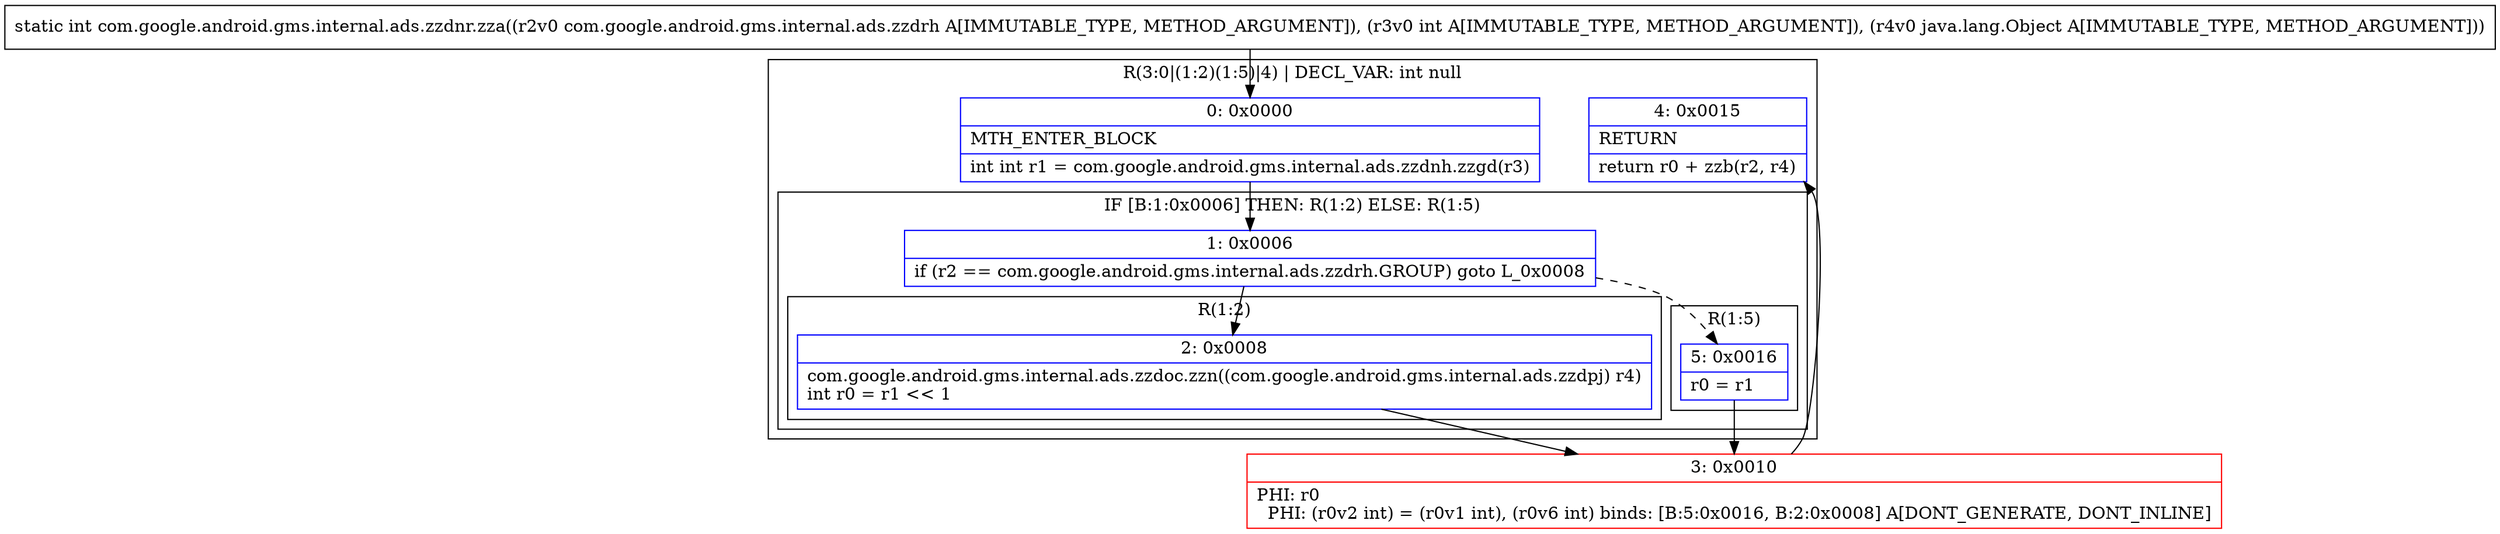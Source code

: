digraph "CFG forcom.google.android.gms.internal.ads.zzdnr.zza(Lcom\/google\/android\/gms\/internal\/ads\/zzdrh;ILjava\/lang\/Object;)I" {
subgraph cluster_Region_1557710862 {
label = "R(3:0|(1:2)(1:5)|4) | DECL_VAR: int null\l";
node [shape=record,color=blue];
Node_0 [shape=record,label="{0\:\ 0x0000|MTH_ENTER_BLOCK\l|int int r1 = com.google.android.gms.internal.ads.zzdnh.zzgd(r3)\l}"];
subgraph cluster_IfRegion_1009914543 {
label = "IF [B:1:0x0006] THEN: R(1:2) ELSE: R(1:5)";
node [shape=record,color=blue];
Node_1 [shape=record,label="{1\:\ 0x0006|if (r2 == com.google.android.gms.internal.ads.zzdrh.GROUP) goto L_0x0008\l}"];
subgraph cluster_Region_1410449774 {
label = "R(1:2)";
node [shape=record,color=blue];
Node_2 [shape=record,label="{2\:\ 0x0008|com.google.android.gms.internal.ads.zzdoc.zzn((com.google.android.gms.internal.ads.zzdpj) r4)\lint r0 = r1 \<\< 1\l}"];
}
subgraph cluster_Region_1371500934 {
label = "R(1:5)";
node [shape=record,color=blue];
Node_5 [shape=record,label="{5\:\ 0x0016|r0 = r1\l}"];
}
}
Node_4 [shape=record,label="{4\:\ 0x0015|RETURN\l|return r0 + zzb(r2, r4)\l}"];
}
Node_3 [shape=record,color=red,label="{3\:\ 0x0010|PHI: r0 \l  PHI: (r0v2 int) = (r0v1 int), (r0v6 int) binds: [B:5:0x0016, B:2:0x0008] A[DONT_GENERATE, DONT_INLINE]\l}"];
MethodNode[shape=record,label="{static int com.google.android.gms.internal.ads.zzdnr.zza((r2v0 com.google.android.gms.internal.ads.zzdrh A[IMMUTABLE_TYPE, METHOD_ARGUMENT]), (r3v0 int A[IMMUTABLE_TYPE, METHOD_ARGUMENT]), (r4v0 java.lang.Object A[IMMUTABLE_TYPE, METHOD_ARGUMENT])) }"];
MethodNode -> Node_0;
Node_0 -> Node_1;
Node_1 -> Node_2;
Node_1 -> Node_5[style=dashed];
Node_2 -> Node_3;
Node_5 -> Node_3;
Node_3 -> Node_4;
}

